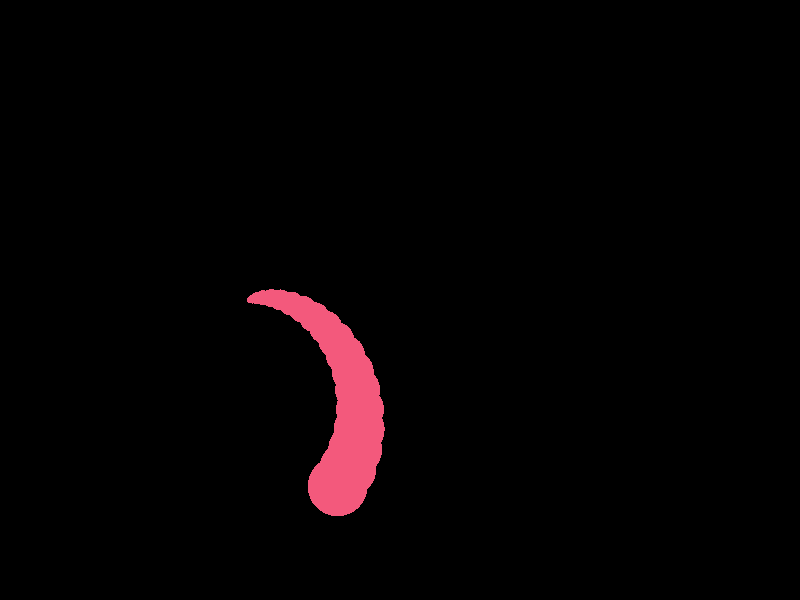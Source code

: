 //############################################################################
//Imports
//############################################################################

#include "colors.inc"
#include "textures.inc"
#include "woods.inc"

//############################################################################
//Scene setting
//############################################################################

//Light source
light_source {
    <0, 15, 0>
    color rgb <1, 1, 1>
    parallel
    photons{
        refraction on
        reflection on
    }
}

//Camera 
camera {
    location <5,20,0>
    look_at <5,0,0>
    right x*image_width/image_height
}
  
//############################################################################
//Flower parts
//############################################################################ 

#declare basic_circle=
union{
    cylinder { <0,0,0>,<0,0.01,0>, 1 
        texture{ Ruby_Glass}
    }
}

#declare flower_arm=
union{ 
    object{basic_circle
        scale 0.01
    }
    #local A = radians(30);
    #local X = 0.001*cos(A);
    #local Z = 0.001*sin(A);
    #for (i, 0.1, 1, 0.05)
        object { basic_circle
            translate <X,-0.1*i,Z>
            scale i
        }
        #local A = radians(degrees(A)-10);
        #local X = X+0.6*cos(A);
        #local Z = Z+0.6*sin(A);
    #end
}



#declare flower =
union {
    object{flower_arm}
}                     

object{flower}